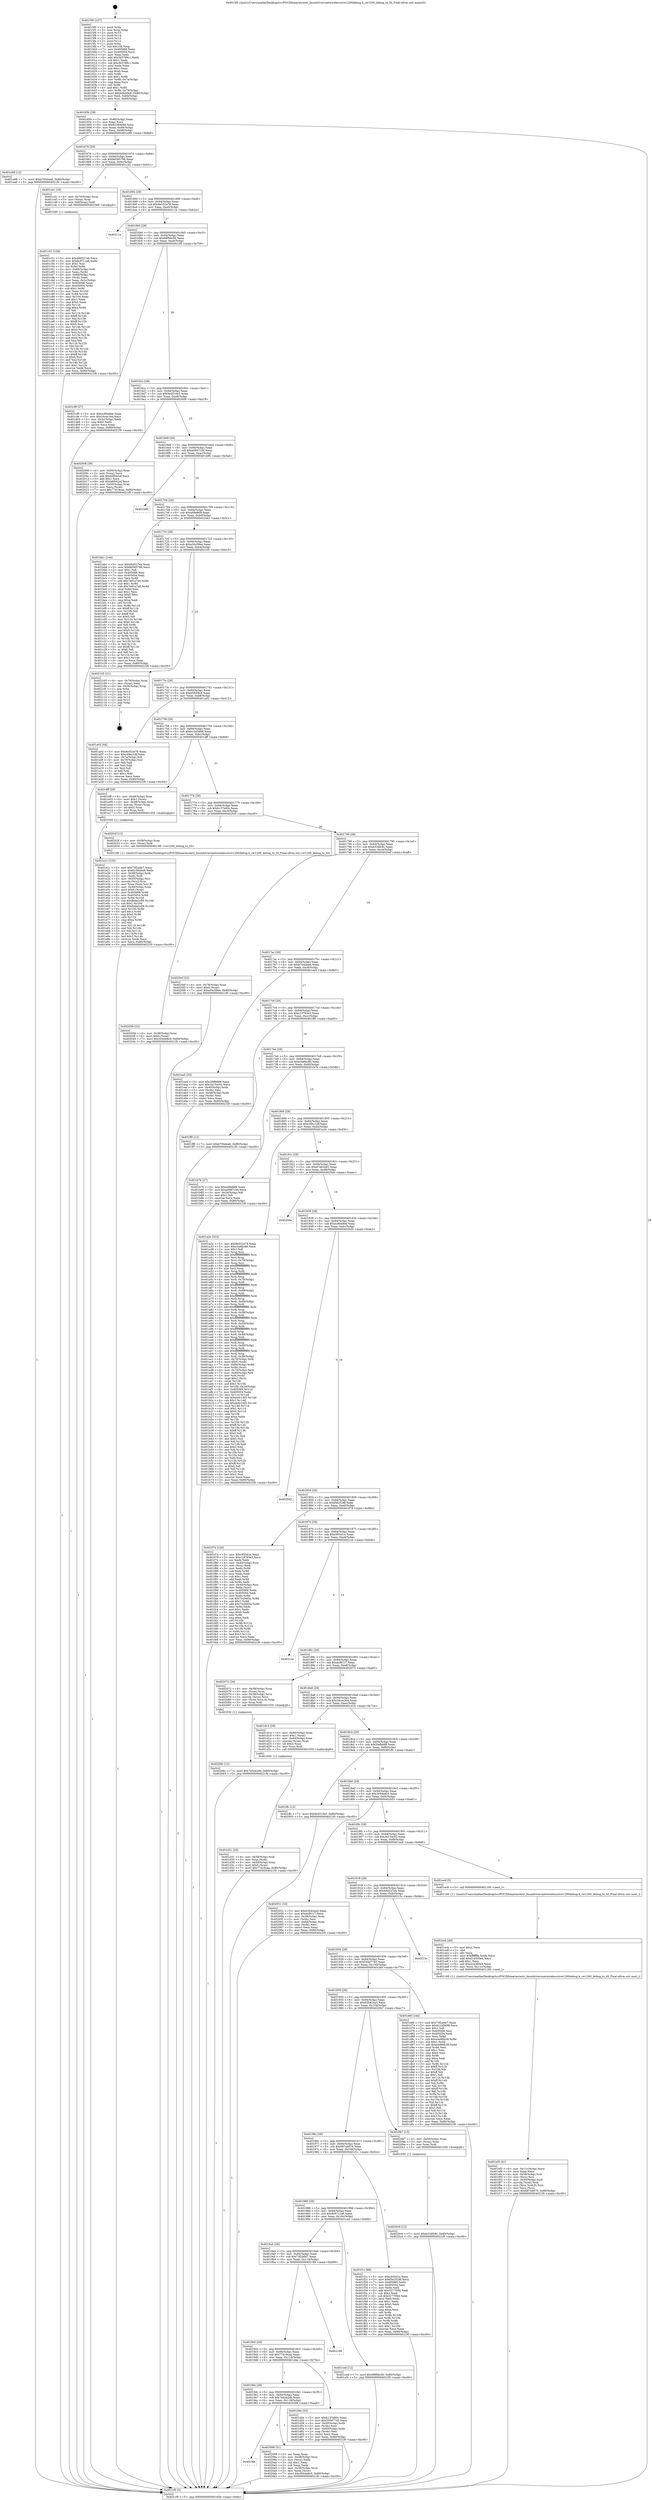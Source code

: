 digraph "0x4015f0" {
  label = "0x4015f0 (/mnt/c/Users/mathe/Desktop/tcc/POCII/binaries/extr_linuxdriversnetwirelessstcw1200debug.h_cw1200_debug_tx_ttl_Final-ollvm.out::main(0))"
  labelloc = "t"
  node[shape=record]

  Entry [label="",width=0.3,height=0.3,shape=circle,fillcolor=black,style=filled]
  "0x40165b" [label="{
     0x40165b [29]\l
     | [instrs]\l
     &nbsp;&nbsp;0x40165b \<+3\>: mov -0x80(%rbp),%eax\l
     &nbsp;&nbsp;0x40165e \<+2\>: mov %eax,%ecx\l
     &nbsp;&nbsp;0x401660 \<+6\>: sub $0x81084d48,%ecx\l
     &nbsp;&nbsp;0x401666 \<+6\>: mov %eax,-0x94(%rbp)\l
     &nbsp;&nbsp;0x40166c \<+6\>: mov %ecx,-0x98(%rbp)\l
     &nbsp;&nbsp;0x401672 \<+6\>: je 0000000000401e99 \<main+0x8a9\>\l
  }"]
  "0x401e99" [label="{
     0x401e99 [12]\l
     | [instrs]\l
     &nbsp;&nbsp;0x401e99 \<+7\>: movl $0xb704dea6,-0x80(%rbp)\l
     &nbsp;&nbsp;0x401ea0 \<+5\>: jmp 00000000004021f0 \<main+0xc00\>\l
  }"]
  "0x401678" [label="{
     0x401678 [28]\l
     | [instrs]\l
     &nbsp;&nbsp;0x401678 \<+5\>: jmp 000000000040167d \<main+0x8d\>\l
     &nbsp;&nbsp;0x40167d \<+6\>: mov -0x94(%rbp),%eax\l
     &nbsp;&nbsp;0x401683 \<+5\>: sub $0x8d585796,%eax\l
     &nbsp;&nbsp;0x401688 \<+6\>: mov %eax,-0x9c(%rbp)\l
     &nbsp;&nbsp;0x40168e \<+6\>: je 0000000000401c41 \<main+0x651\>\l
  }"]
  Exit [label="",width=0.3,height=0.3,shape=circle,fillcolor=black,style=filled,peripheries=2]
  "0x401c41" [label="{
     0x401c41 [16]\l
     | [instrs]\l
     &nbsp;&nbsp;0x401c41 \<+4\>: mov -0x70(%rbp),%rax\l
     &nbsp;&nbsp;0x401c45 \<+3\>: mov (%rax),%rax\l
     &nbsp;&nbsp;0x401c48 \<+4\>: mov 0x8(%rax),%rdi\l
     &nbsp;&nbsp;0x401c4c \<+5\>: call 0000000000401060 \<atoi@plt\>\l
     | [calls]\l
     &nbsp;&nbsp;0x401060 \{1\} (unknown)\l
  }"]
  "0x401694" [label="{
     0x401694 [28]\l
     | [instrs]\l
     &nbsp;&nbsp;0x401694 \<+5\>: jmp 0000000000401699 \<main+0xa9\>\l
     &nbsp;&nbsp;0x401699 \<+6\>: mov -0x94(%rbp),%eax\l
     &nbsp;&nbsp;0x40169f \<+5\>: sub $0x8e552e78,%eax\l
     &nbsp;&nbsp;0x4016a4 \<+6\>: mov %eax,-0xa0(%rbp)\l
     &nbsp;&nbsp;0x4016aa \<+6\>: je 000000000040211a \<main+0xb2a\>\l
  }"]
  "0x4020c6" [label="{
     0x4020c6 [12]\l
     | [instrs]\l
     &nbsp;&nbsp;0x4020c6 \<+7\>: movl $0xb334fc8c,-0x80(%rbp)\l
     &nbsp;&nbsp;0x4020cd \<+5\>: jmp 00000000004021f0 \<main+0xc00\>\l
  }"]
  "0x40211a" [label="{
     0x40211a\l
  }", style=dashed]
  "0x4016b0" [label="{
     0x4016b0 [28]\l
     | [instrs]\l
     &nbsp;&nbsp;0x4016b0 \<+5\>: jmp 00000000004016b5 \<main+0xc5\>\l
     &nbsp;&nbsp;0x4016b5 \<+6\>: mov -0x94(%rbp),%eax\l
     &nbsp;&nbsp;0x4016bb \<+5\>: sub $0x98f9dc56,%eax\l
     &nbsp;&nbsp;0x4016c0 \<+6\>: mov %eax,-0xa4(%rbp)\l
     &nbsp;&nbsp;0x4016c6 \<+6\>: je 0000000000401cf9 \<main+0x709\>\l
  }"]
  "0x4019f8" [label="{
     0x4019f8\l
  }", style=dashed]
  "0x401cf9" [label="{
     0x401cf9 [27]\l
     | [instrs]\l
     &nbsp;&nbsp;0x401cf9 \<+5\>: mov $0xec80a9ee,%eax\l
     &nbsp;&nbsp;0x401cfe \<+5\>: mov $0x24cac3a4,%ecx\l
     &nbsp;&nbsp;0x401d03 \<+3\>: mov -0x2c(%rbp),%edx\l
     &nbsp;&nbsp;0x401d06 \<+3\>: cmp $0x0,%edx\l
     &nbsp;&nbsp;0x401d09 \<+3\>: cmove %ecx,%eax\l
     &nbsp;&nbsp;0x401d0c \<+3\>: mov %eax,-0x80(%rbp)\l
     &nbsp;&nbsp;0x401d0f \<+5\>: jmp 00000000004021f0 \<main+0xc00\>\l
  }"]
  "0x4016cc" [label="{
     0x4016cc [28]\l
     | [instrs]\l
     &nbsp;&nbsp;0x4016cc \<+5\>: jmp 00000000004016d1 \<main+0xe1\>\l
     &nbsp;&nbsp;0x4016d1 \<+6\>: mov -0x94(%rbp),%eax\l
     &nbsp;&nbsp;0x4016d7 \<+5\>: sub $0x9e4510e5,%eax\l
     &nbsp;&nbsp;0x4016dc \<+6\>: mov %eax,-0xa8(%rbp)\l
     &nbsp;&nbsp;0x4016e2 \<+6\>: je 0000000000402008 \<main+0xa18\>\l
  }"]
  "0x402098" [label="{
     0x402098 [31]\l
     | [instrs]\l
     &nbsp;&nbsp;0x402098 \<+2\>: xor %eax,%eax\l
     &nbsp;&nbsp;0x40209a \<+4\>: mov -0x38(%rbp),%rcx\l
     &nbsp;&nbsp;0x40209e \<+2\>: mov (%rcx),%edx\l
     &nbsp;&nbsp;0x4020a0 \<+3\>: sub $0x1,%eax\l
     &nbsp;&nbsp;0x4020a3 \<+2\>: sub %eax,%edx\l
     &nbsp;&nbsp;0x4020a5 \<+4\>: mov -0x38(%rbp),%rcx\l
     &nbsp;&nbsp;0x4020a9 \<+2\>: mov %edx,(%rcx)\l
     &nbsp;&nbsp;0x4020ab \<+7\>: movl $0x3044e8c0,-0x80(%rbp)\l
     &nbsp;&nbsp;0x4020b2 \<+5\>: jmp 00000000004021f0 \<main+0xc00\>\l
  }"]
  "0x402008" [label="{
     0x402008 [39]\l
     | [instrs]\l
     &nbsp;&nbsp;0x402008 \<+4\>: mov -0x50(%rbp),%rax\l
     &nbsp;&nbsp;0x40200c \<+2\>: mov (%rax),%ecx\l
     &nbsp;&nbsp;0x40200e \<+6\>: add $0xb6f042ef,%ecx\l
     &nbsp;&nbsp;0x402014 \<+3\>: add $0x1,%ecx\l
     &nbsp;&nbsp;0x402017 \<+6\>: sub $0xb6f042ef,%ecx\l
     &nbsp;&nbsp;0x40201d \<+4\>: mov -0x50(%rbp),%rax\l
     &nbsp;&nbsp;0x402021 \<+2\>: mov %ecx,(%rax)\l
     &nbsp;&nbsp;0x402023 \<+7\>: movl $0x77d19caa,-0x80(%rbp)\l
     &nbsp;&nbsp;0x40202a \<+5\>: jmp 00000000004021f0 \<main+0xc00\>\l
  }"]
  "0x4016e8" [label="{
     0x4016e8 [28]\l
     | [instrs]\l
     &nbsp;&nbsp;0x4016e8 \<+5\>: jmp 00000000004016ed \<main+0xfd\>\l
     &nbsp;&nbsp;0x4016ed \<+6\>: mov -0x94(%rbp),%eax\l
     &nbsp;&nbsp;0x4016f3 \<+5\>: sub $0xa0997c3d,%eax\l
     &nbsp;&nbsp;0x4016f8 \<+6\>: mov %eax,-0xac(%rbp)\l
     &nbsp;&nbsp;0x4016fe \<+6\>: je 0000000000401b96 \<main+0x5a6\>\l
  }"]
  "0x40208c" [label="{
     0x40208c [12]\l
     | [instrs]\l
     &nbsp;&nbsp;0x40208c \<+7\>: movl $0x7e5cb2db,-0x80(%rbp)\l
     &nbsp;&nbsp;0x402093 \<+5\>: jmp 00000000004021f0 \<main+0xc00\>\l
  }"]
  "0x401b96" [label="{
     0x401b96\l
  }", style=dashed]
  "0x401704" [label="{
     0x401704 [28]\l
     | [instrs]\l
     &nbsp;&nbsp;0x401704 \<+5\>: jmp 0000000000401709 \<main+0x119\>\l
     &nbsp;&nbsp;0x401709 \<+6\>: mov -0x94(%rbp),%eax\l
     &nbsp;&nbsp;0x40170f \<+5\>: sub $0xa09efef9,%eax\l
     &nbsp;&nbsp;0x401714 \<+6\>: mov %eax,-0xb0(%rbp)\l
     &nbsp;&nbsp;0x40171a \<+6\>: je 0000000000401bb1 \<main+0x5c1\>\l
  }"]
  "0x40203b" [label="{
     0x40203b [22]\l
     | [instrs]\l
     &nbsp;&nbsp;0x40203b \<+4\>: mov -0x38(%rbp),%rax\l
     &nbsp;&nbsp;0x40203f \<+6\>: movl $0x0,(%rax)\l
     &nbsp;&nbsp;0x402045 \<+7\>: movl $0x3044e8c0,-0x80(%rbp)\l
     &nbsp;&nbsp;0x40204c \<+5\>: jmp 00000000004021f0 \<main+0xc00\>\l
  }"]
  "0x401bb1" [label="{
     0x401bb1 [144]\l
     | [instrs]\l
     &nbsp;&nbsp;0x401bb1 \<+5\>: mov $0x48d327eb,%eax\l
     &nbsp;&nbsp;0x401bb6 \<+5\>: mov $0x8d585796,%ecx\l
     &nbsp;&nbsp;0x401bbb \<+2\>: mov $0x1,%dl\l
     &nbsp;&nbsp;0x401bbd \<+7\>: mov 0x405068,%esi\l
     &nbsp;&nbsp;0x401bc4 \<+7\>: mov 0x405054,%edi\l
     &nbsp;&nbsp;0x401bcb \<+3\>: mov %esi,%r8d\l
     &nbsp;&nbsp;0x401bce \<+7\>: add $0x7e81a7a0,%r8d\l
     &nbsp;&nbsp;0x401bd5 \<+4\>: sub $0x1,%r8d\l
     &nbsp;&nbsp;0x401bd9 \<+7\>: sub $0x7e81a7a0,%r8d\l
     &nbsp;&nbsp;0x401be0 \<+4\>: imul %r8d,%esi\l
     &nbsp;&nbsp;0x401be4 \<+3\>: and $0x1,%esi\l
     &nbsp;&nbsp;0x401be7 \<+3\>: cmp $0x0,%esi\l
     &nbsp;&nbsp;0x401bea \<+4\>: sete %r9b\l
     &nbsp;&nbsp;0x401bee \<+3\>: cmp $0xa,%edi\l
     &nbsp;&nbsp;0x401bf1 \<+4\>: setl %r10b\l
     &nbsp;&nbsp;0x401bf5 \<+3\>: mov %r9b,%r11b\l
     &nbsp;&nbsp;0x401bf8 \<+4\>: xor $0xff,%r11b\l
     &nbsp;&nbsp;0x401bfc \<+3\>: mov %r10b,%bl\l
     &nbsp;&nbsp;0x401bff \<+3\>: xor $0xff,%bl\l
     &nbsp;&nbsp;0x401c02 \<+3\>: xor $0x0,%dl\l
     &nbsp;&nbsp;0x401c05 \<+3\>: mov %r11b,%r14b\l
     &nbsp;&nbsp;0x401c08 \<+4\>: and $0x0,%r14b\l
     &nbsp;&nbsp;0x401c0c \<+3\>: and %dl,%r9b\l
     &nbsp;&nbsp;0x401c0f \<+3\>: mov %bl,%r15b\l
     &nbsp;&nbsp;0x401c12 \<+4\>: and $0x0,%r15b\l
     &nbsp;&nbsp;0x401c16 \<+3\>: and %dl,%r10b\l
     &nbsp;&nbsp;0x401c19 \<+3\>: or %r9b,%r14b\l
     &nbsp;&nbsp;0x401c1c \<+3\>: or %r10b,%r15b\l
     &nbsp;&nbsp;0x401c1f \<+3\>: xor %r15b,%r14b\l
     &nbsp;&nbsp;0x401c22 \<+3\>: or %bl,%r11b\l
     &nbsp;&nbsp;0x401c25 \<+4\>: xor $0xff,%r11b\l
     &nbsp;&nbsp;0x401c29 \<+3\>: or $0x0,%dl\l
     &nbsp;&nbsp;0x401c2c \<+3\>: and %dl,%r11b\l
     &nbsp;&nbsp;0x401c2f \<+3\>: or %r11b,%r14b\l
     &nbsp;&nbsp;0x401c32 \<+4\>: test $0x1,%r14b\l
     &nbsp;&nbsp;0x401c36 \<+3\>: cmovne %ecx,%eax\l
     &nbsp;&nbsp;0x401c39 \<+3\>: mov %eax,-0x80(%rbp)\l
     &nbsp;&nbsp;0x401c3c \<+5\>: jmp 00000000004021f0 \<main+0xc00\>\l
  }"]
  "0x401720" [label="{
     0x401720 [28]\l
     | [instrs]\l
     &nbsp;&nbsp;0x401720 \<+5\>: jmp 0000000000401725 \<main+0x135\>\l
     &nbsp;&nbsp;0x401725 \<+6\>: mov -0x94(%rbp),%eax\l
     &nbsp;&nbsp;0x40172b \<+5\>: sub $0xa34c58ee,%eax\l
     &nbsp;&nbsp;0x401730 \<+6\>: mov %eax,-0xb4(%rbp)\l
     &nbsp;&nbsp;0x401736 \<+6\>: je 0000000000402105 \<main+0xb15\>\l
  }"]
  "0x401ef3" [label="{
     0x401ef3 [41]\l
     | [instrs]\l
     &nbsp;&nbsp;0x401ef3 \<+6\>: mov -0x11c(%rbp),%ecx\l
     &nbsp;&nbsp;0x401ef9 \<+3\>: imul %eax,%ecx\l
     &nbsp;&nbsp;0x401efc \<+4\>: mov -0x58(%rbp),%rsi\l
     &nbsp;&nbsp;0x401f00 \<+3\>: mov (%rsi),%rsi\l
     &nbsp;&nbsp;0x401f03 \<+4\>: mov -0x50(%rbp),%rdi\l
     &nbsp;&nbsp;0x401f07 \<+3\>: movslq (%rdi),%rdi\l
     &nbsp;&nbsp;0x401f0a \<+4\>: mov (%rsi,%rdi,8),%rsi\l
     &nbsp;&nbsp;0x401f0e \<+2\>: mov %ecx,(%rsi)\l
     &nbsp;&nbsp;0x401f10 \<+7\>: movl $0x687a4879,-0x80(%rbp)\l
     &nbsp;&nbsp;0x401f17 \<+5\>: jmp 00000000004021f0 \<main+0xc00\>\l
  }"]
  "0x402105" [label="{
     0x402105 [21]\l
     | [instrs]\l
     &nbsp;&nbsp;0x402105 \<+4\>: mov -0x78(%rbp),%rax\l
     &nbsp;&nbsp;0x402109 \<+2\>: mov (%rax),%eax\l
     &nbsp;&nbsp;0x40210b \<+4\>: lea -0x28(%rbp),%rsp\l
     &nbsp;&nbsp;0x40210f \<+1\>: pop %rbx\l
     &nbsp;&nbsp;0x402110 \<+2\>: pop %r12\l
     &nbsp;&nbsp;0x402112 \<+2\>: pop %r13\l
     &nbsp;&nbsp;0x402114 \<+2\>: pop %r14\l
     &nbsp;&nbsp;0x402116 \<+2\>: pop %r15\l
     &nbsp;&nbsp;0x402118 \<+1\>: pop %rbp\l
     &nbsp;&nbsp;0x402119 \<+1\>: ret\l
  }"]
  "0x40173c" [label="{
     0x40173c [28]\l
     | [instrs]\l
     &nbsp;&nbsp;0x40173c \<+5\>: jmp 0000000000401741 \<main+0x151\>\l
     &nbsp;&nbsp;0x401741 \<+6\>: mov -0x94(%rbp),%eax\l
     &nbsp;&nbsp;0x401747 \<+5\>: sub $0xb0fc69c8,%eax\l
     &nbsp;&nbsp;0x40174c \<+6\>: mov %eax,-0xb8(%rbp)\l
     &nbsp;&nbsp;0x401752 \<+6\>: je 0000000000401a02 \<main+0x412\>\l
  }"]
  "0x401ecb" [label="{
     0x401ecb [40]\l
     | [instrs]\l
     &nbsp;&nbsp;0x401ecb \<+5\>: mov $0x2,%ecx\l
     &nbsp;&nbsp;0x401ed0 \<+1\>: cltd\l
     &nbsp;&nbsp;0x401ed1 \<+2\>: idiv %ecx\l
     &nbsp;&nbsp;0x401ed3 \<+6\>: imul $0xfffffffe,%edx,%ecx\l
     &nbsp;&nbsp;0x401ed9 \<+6\>: add $0xd1d300e4,%ecx\l
     &nbsp;&nbsp;0x401edf \<+3\>: add $0x1,%ecx\l
     &nbsp;&nbsp;0x401ee2 \<+6\>: sub $0xd1d300e4,%ecx\l
     &nbsp;&nbsp;0x401ee8 \<+6\>: mov %ecx,-0x11c(%rbp)\l
     &nbsp;&nbsp;0x401eee \<+5\>: call 0000000000401160 \<next_i\>\l
     | [calls]\l
     &nbsp;&nbsp;0x401160 \{1\} (/mnt/c/Users/mathe/Desktop/tcc/POCII/binaries/extr_linuxdriversnetwirelessstcw1200debug.h_cw1200_debug_tx_ttl_Final-ollvm.out::next_i)\l
  }"]
  "0x401a02" [label="{
     0x401a02 [44]\l
     | [instrs]\l
     &nbsp;&nbsp;0x401a02 \<+5\>: mov $0x8e552e78,%eax\l
     &nbsp;&nbsp;0x401a07 \<+5\>: mov $0xc99cc1df,%ecx\l
     &nbsp;&nbsp;0x401a0c \<+3\>: mov -0x7a(%rbp),%dl\l
     &nbsp;&nbsp;0x401a0f \<+4\>: mov -0x79(%rbp),%sil\l
     &nbsp;&nbsp;0x401a13 \<+3\>: mov %dl,%dil\l
     &nbsp;&nbsp;0x401a16 \<+3\>: and %sil,%dil\l
     &nbsp;&nbsp;0x401a19 \<+3\>: xor %sil,%dl\l
     &nbsp;&nbsp;0x401a1c \<+3\>: or %dl,%dil\l
     &nbsp;&nbsp;0x401a1f \<+4\>: test $0x1,%dil\l
     &nbsp;&nbsp;0x401a23 \<+3\>: cmovne %ecx,%eax\l
     &nbsp;&nbsp;0x401a26 \<+3\>: mov %eax,-0x80(%rbp)\l
     &nbsp;&nbsp;0x401a29 \<+5\>: jmp 00000000004021f0 \<main+0xc00\>\l
  }"]
  "0x401758" [label="{
     0x401758 [28]\l
     | [instrs]\l
     &nbsp;&nbsp;0x401758 \<+5\>: jmp 000000000040175d \<main+0x16d\>\l
     &nbsp;&nbsp;0x40175d \<+6\>: mov -0x94(%rbp),%eax\l
     &nbsp;&nbsp;0x401763 \<+5\>: sub $0xb12d5698,%eax\l
     &nbsp;&nbsp;0x401768 \<+6\>: mov %eax,-0xbc(%rbp)\l
     &nbsp;&nbsp;0x40176e \<+6\>: je 0000000000401dff \<main+0x80f\>\l
  }"]
  "0x4021f0" [label="{
     0x4021f0 [5]\l
     | [instrs]\l
     &nbsp;&nbsp;0x4021f0 \<+5\>: jmp 000000000040165b \<main+0x6b\>\l
  }"]
  "0x4015f0" [label="{
     0x4015f0 [107]\l
     | [instrs]\l
     &nbsp;&nbsp;0x4015f0 \<+1\>: push %rbp\l
     &nbsp;&nbsp;0x4015f1 \<+3\>: mov %rsp,%rbp\l
     &nbsp;&nbsp;0x4015f4 \<+2\>: push %r15\l
     &nbsp;&nbsp;0x4015f6 \<+2\>: push %r14\l
     &nbsp;&nbsp;0x4015f8 \<+2\>: push %r13\l
     &nbsp;&nbsp;0x4015fa \<+2\>: push %r12\l
     &nbsp;&nbsp;0x4015fc \<+1\>: push %rbx\l
     &nbsp;&nbsp;0x4015fd \<+7\>: sub $0x108,%rsp\l
     &nbsp;&nbsp;0x401604 \<+7\>: mov 0x405068,%eax\l
     &nbsp;&nbsp;0x40160b \<+7\>: mov 0x405054,%ecx\l
     &nbsp;&nbsp;0x401612 \<+2\>: mov %eax,%edx\l
     &nbsp;&nbsp;0x401614 \<+6\>: add $0x3b5789c1,%edx\l
     &nbsp;&nbsp;0x40161a \<+3\>: sub $0x1,%edx\l
     &nbsp;&nbsp;0x40161d \<+6\>: sub $0x3b5789c1,%edx\l
     &nbsp;&nbsp;0x401623 \<+3\>: imul %edx,%eax\l
     &nbsp;&nbsp;0x401626 \<+3\>: and $0x1,%eax\l
     &nbsp;&nbsp;0x401629 \<+3\>: cmp $0x0,%eax\l
     &nbsp;&nbsp;0x40162c \<+4\>: sete %r8b\l
     &nbsp;&nbsp;0x401630 \<+4\>: and $0x1,%r8b\l
     &nbsp;&nbsp;0x401634 \<+4\>: mov %r8b,-0x7a(%rbp)\l
     &nbsp;&nbsp;0x401638 \<+3\>: cmp $0xa,%ecx\l
     &nbsp;&nbsp;0x40163b \<+4\>: setl %r8b\l
     &nbsp;&nbsp;0x40163f \<+4\>: and $0x1,%r8b\l
     &nbsp;&nbsp;0x401643 \<+4\>: mov %r8b,-0x79(%rbp)\l
     &nbsp;&nbsp;0x401647 \<+7\>: movl $0xb0fc69c8,-0x80(%rbp)\l
     &nbsp;&nbsp;0x40164e \<+6\>: mov %edi,-0x84(%rbp)\l
     &nbsp;&nbsp;0x401654 \<+7\>: mov %rsi,-0x90(%rbp)\l
  }"]
  "0x401e1c" [label="{
     0x401e1c [125]\l
     | [instrs]\l
     &nbsp;&nbsp;0x401e1c \<+5\>: mov $0x73f2a0e7,%ecx\l
     &nbsp;&nbsp;0x401e21 \<+5\>: mov $0x81084d48,%edx\l
     &nbsp;&nbsp;0x401e26 \<+4\>: mov -0x58(%rbp),%rdi\l
     &nbsp;&nbsp;0x401e2a \<+3\>: mov (%rdi),%rdi\l
     &nbsp;&nbsp;0x401e2d \<+4\>: mov -0x50(%rbp),%rsi\l
     &nbsp;&nbsp;0x401e31 \<+3\>: movslq (%rsi),%rsi\l
     &nbsp;&nbsp;0x401e34 \<+4\>: mov %rax,(%rdi,%rsi,8)\l
     &nbsp;&nbsp;0x401e38 \<+4\>: mov -0x40(%rbp),%rax\l
     &nbsp;&nbsp;0x401e3c \<+6\>: movl $0x0,(%rax)\l
     &nbsp;&nbsp;0x401e42 \<+8\>: mov 0x405068,%r8d\l
     &nbsp;&nbsp;0x401e4a \<+8\>: mov 0x405054,%r9d\l
     &nbsp;&nbsp;0x401e52 \<+3\>: mov %r8d,%r10d\l
     &nbsp;&nbsp;0x401e55 \<+7\>: sub $0x8ede2c69,%r10d\l
     &nbsp;&nbsp;0x401e5c \<+4\>: sub $0x1,%r10d\l
     &nbsp;&nbsp;0x401e60 \<+7\>: add $0x8ede2c69,%r10d\l
     &nbsp;&nbsp;0x401e67 \<+4\>: imul %r10d,%r8d\l
     &nbsp;&nbsp;0x401e6b \<+4\>: and $0x1,%r8d\l
     &nbsp;&nbsp;0x401e6f \<+4\>: cmp $0x0,%r8d\l
     &nbsp;&nbsp;0x401e73 \<+4\>: sete %r11b\l
     &nbsp;&nbsp;0x401e77 \<+4\>: cmp $0xa,%r9d\l
     &nbsp;&nbsp;0x401e7b \<+3\>: setl %bl\l
     &nbsp;&nbsp;0x401e7e \<+3\>: mov %r11b,%r14b\l
     &nbsp;&nbsp;0x401e81 \<+3\>: and %bl,%r14b\l
     &nbsp;&nbsp;0x401e84 \<+3\>: xor %bl,%r11b\l
     &nbsp;&nbsp;0x401e87 \<+3\>: or %r11b,%r14b\l
     &nbsp;&nbsp;0x401e8a \<+4\>: test $0x1,%r14b\l
     &nbsp;&nbsp;0x401e8e \<+3\>: cmovne %edx,%ecx\l
     &nbsp;&nbsp;0x401e91 \<+3\>: mov %ecx,-0x80(%rbp)\l
     &nbsp;&nbsp;0x401e94 \<+5\>: jmp 00000000004021f0 \<main+0xc00\>\l
  }"]
  "0x401dff" [label="{
     0x401dff [29]\l
     | [instrs]\l
     &nbsp;&nbsp;0x401dff \<+4\>: mov -0x48(%rbp),%rax\l
     &nbsp;&nbsp;0x401e03 \<+6\>: movl $0x1,(%rax)\l
     &nbsp;&nbsp;0x401e09 \<+4\>: mov -0x48(%rbp),%rax\l
     &nbsp;&nbsp;0x401e0d \<+3\>: movslq (%rax),%rax\l
     &nbsp;&nbsp;0x401e10 \<+4\>: shl $0x2,%rax\l
     &nbsp;&nbsp;0x401e14 \<+3\>: mov %rax,%rdi\l
     &nbsp;&nbsp;0x401e17 \<+5\>: call 0000000000401050 \<malloc@plt\>\l
     | [calls]\l
     &nbsp;&nbsp;0x401050 \{1\} (unknown)\l
  }"]
  "0x401774" [label="{
     0x401774 [28]\l
     | [instrs]\l
     &nbsp;&nbsp;0x401774 \<+5\>: jmp 0000000000401779 \<main+0x189\>\l
     &nbsp;&nbsp;0x401779 \<+6\>: mov -0x94(%rbp),%eax\l
     &nbsp;&nbsp;0x40177f \<+5\>: sub $0xb137e80c,%eax\l
     &nbsp;&nbsp;0x401784 \<+6\>: mov %eax,-0xc0(%rbp)\l
     &nbsp;&nbsp;0x40178a \<+6\>: je 000000000040202f \<main+0xa3f\>\l
  }"]
  "0x4019dc" [label="{
     0x4019dc [28]\l
     | [instrs]\l
     &nbsp;&nbsp;0x4019dc \<+5\>: jmp 00000000004019e1 \<main+0x3f1\>\l
     &nbsp;&nbsp;0x4019e1 \<+6\>: mov -0x94(%rbp),%eax\l
     &nbsp;&nbsp;0x4019e7 \<+5\>: sub $0x7e5cb2db,%eax\l
     &nbsp;&nbsp;0x4019ec \<+6\>: mov %eax,-0x118(%rbp)\l
     &nbsp;&nbsp;0x4019f2 \<+6\>: je 0000000000402098 \<main+0xaa8\>\l
  }"]
  "0x40202f" [label="{
     0x40202f [12]\l
     | [instrs]\l
     &nbsp;&nbsp;0x40202f \<+4\>: mov -0x58(%rbp),%rax\l
     &nbsp;&nbsp;0x402033 \<+3\>: mov (%rax),%rdi\l
     &nbsp;&nbsp;0x402036 \<+5\>: call 00000000004013f0 \<cw1200_debug_tx_ttl\>\l
     | [calls]\l
     &nbsp;&nbsp;0x4013f0 \{1\} (/mnt/c/Users/mathe/Desktop/tcc/POCII/binaries/extr_linuxdriversnetwirelessstcw1200debug.h_cw1200_debug_tx_ttl_Final-ollvm.out::cw1200_debug_tx_ttl)\l
  }"]
  "0x401790" [label="{
     0x401790 [28]\l
     | [instrs]\l
     &nbsp;&nbsp;0x401790 \<+5\>: jmp 0000000000401795 \<main+0x1a5\>\l
     &nbsp;&nbsp;0x401795 \<+6\>: mov -0x94(%rbp),%eax\l
     &nbsp;&nbsp;0x40179b \<+5\>: sub $0xb334fc8c,%eax\l
     &nbsp;&nbsp;0x4017a0 \<+6\>: mov %eax,-0xc4(%rbp)\l
     &nbsp;&nbsp;0x4017a6 \<+6\>: je 00000000004020ef \<main+0xaff\>\l
  }"]
  "0x401d4e" [label="{
     0x401d4e [33]\l
     | [instrs]\l
     &nbsp;&nbsp;0x401d4e \<+5\>: mov $0xb137e80c,%eax\l
     &nbsp;&nbsp;0x401d53 \<+5\>: mov $0x550d7745,%ecx\l
     &nbsp;&nbsp;0x401d58 \<+4\>: mov -0x50(%rbp),%rdx\l
     &nbsp;&nbsp;0x401d5c \<+2\>: mov (%rdx),%esi\l
     &nbsp;&nbsp;0x401d5e \<+4\>: mov -0x60(%rbp),%rdx\l
     &nbsp;&nbsp;0x401d62 \<+2\>: cmp (%rdx),%esi\l
     &nbsp;&nbsp;0x401d64 \<+3\>: cmovl %ecx,%eax\l
     &nbsp;&nbsp;0x401d67 \<+3\>: mov %eax,-0x80(%rbp)\l
     &nbsp;&nbsp;0x401d6a \<+5\>: jmp 00000000004021f0 \<main+0xc00\>\l
  }"]
  "0x4020ef" [label="{
     0x4020ef [22]\l
     | [instrs]\l
     &nbsp;&nbsp;0x4020ef \<+4\>: mov -0x78(%rbp),%rax\l
     &nbsp;&nbsp;0x4020f3 \<+6\>: movl $0x0,(%rax)\l
     &nbsp;&nbsp;0x4020f9 \<+7\>: movl $0xa34c58ee,-0x80(%rbp)\l
     &nbsp;&nbsp;0x402100 \<+5\>: jmp 00000000004021f0 \<main+0xc00\>\l
  }"]
  "0x4017ac" [label="{
     0x4017ac [28]\l
     | [instrs]\l
     &nbsp;&nbsp;0x4017ac \<+5\>: jmp 00000000004017b1 \<main+0x1c1\>\l
     &nbsp;&nbsp;0x4017b1 \<+6\>: mov -0x94(%rbp),%eax\l
     &nbsp;&nbsp;0x4017b7 \<+5\>: sub $0xb704dea6,%eax\l
     &nbsp;&nbsp;0x4017bc \<+6\>: mov %eax,-0xc8(%rbp)\l
     &nbsp;&nbsp;0x4017c2 \<+6\>: je 0000000000401ea5 \<main+0x8b5\>\l
  }"]
  "0x4019c0" [label="{
     0x4019c0 [28]\l
     | [instrs]\l
     &nbsp;&nbsp;0x4019c0 \<+5\>: jmp 00000000004019c5 \<main+0x3d5\>\l
     &nbsp;&nbsp;0x4019c5 \<+6\>: mov -0x94(%rbp),%eax\l
     &nbsp;&nbsp;0x4019cb \<+5\>: sub $0x77d19caa,%eax\l
     &nbsp;&nbsp;0x4019d0 \<+6\>: mov %eax,-0x114(%rbp)\l
     &nbsp;&nbsp;0x4019d6 \<+6\>: je 0000000000401d4e \<main+0x75e\>\l
  }"]
  "0x401ea5" [label="{
     0x401ea5 [33]\l
     | [instrs]\l
     &nbsp;&nbsp;0x401ea5 \<+5\>: mov $0x2fefb688,%eax\l
     &nbsp;&nbsp;0x401eaa \<+5\>: mov $0x3a154c02,%ecx\l
     &nbsp;&nbsp;0x401eaf \<+4\>: mov -0x40(%rbp),%rdx\l
     &nbsp;&nbsp;0x401eb3 \<+2\>: mov (%rdx),%esi\l
     &nbsp;&nbsp;0x401eb5 \<+4\>: mov -0x48(%rbp),%rdx\l
     &nbsp;&nbsp;0x401eb9 \<+2\>: cmp (%rdx),%esi\l
     &nbsp;&nbsp;0x401ebb \<+3\>: cmovl %ecx,%eax\l
     &nbsp;&nbsp;0x401ebe \<+3\>: mov %eax,-0x80(%rbp)\l
     &nbsp;&nbsp;0x401ec1 \<+5\>: jmp 00000000004021f0 \<main+0xc00\>\l
  }"]
  "0x4017c8" [label="{
     0x4017c8 [28]\l
     | [instrs]\l
     &nbsp;&nbsp;0x4017c8 \<+5\>: jmp 00000000004017cd \<main+0x1dd\>\l
     &nbsp;&nbsp;0x4017cd \<+6\>: mov -0x94(%rbp),%eax\l
     &nbsp;&nbsp;0x4017d3 \<+5\>: sub $0xc19783e3,%eax\l
     &nbsp;&nbsp;0x4017d8 \<+6\>: mov %eax,-0xcc(%rbp)\l
     &nbsp;&nbsp;0x4017de \<+6\>: je 0000000000401ff0 \<main+0xa00\>\l
  }"]
  "0x402189" [label="{
     0x402189\l
  }", style=dashed]
  "0x401ff0" [label="{
     0x401ff0 [12]\l
     | [instrs]\l
     &nbsp;&nbsp;0x401ff0 \<+7\>: movl $0xb704dea6,-0x80(%rbp)\l
     &nbsp;&nbsp;0x401ff7 \<+5\>: jmp 00000000004021f0 \<main+0xc00\>\l
  }"]
  "0x4017e4" [label="{
     0x4017e4 [28]\l
     | [instrs]\l
     &nbsp;&nbsp;0x4017e4 \<+5\>: jmp 00000000004017e9 \<main+0x1f9\>\l
     &nbsp;&nbsp;0x4017e9 \<+6\>: mov -0x94(%rbp),%eax\l
     &nbsp;&nbsp;0x4017ef \<+5\>: sub $0xc5a6bc80,%eax\l
     &nbsp;&nbsp;0x4017f4 \<+6\>: mov %eax,-0xd0(%rbp)\l
     &nbsp;&nbsp;0x4017fa \<+6\>: je 0000000000401b7b \<main+0x58b\>\l
  }"]
  "0x401d31" [label="{
     0x401d31 [29]\l
     | [instrs]\l
     &nbsp;&nbsp;0x401d31 \<+4\>: mov -0x58(%rbp),%rdi\l
     &nbsp;&nbsp;0x401d35 \<+3\>: mov %rax,(%rdi)\l
     &nbsp;&nbsp;0x401d38 \<+4\>: mov -0x50(%rbp),%rax\l
     &nbsp;&nbsp;0x401d3c \<+6\>: movl $0x0,(%rax)\l
     &nbsp;&nbsp;0x401d42 \<+7\>: movl $0x77d19caa,-0x80(%rbp)\l
     &nbsp;&nbsp;0x401d49 \<+5\>: jmp 00000000004021f0 \<main+0xc00\>\l
  }"]
  "0x401b7b" [label="{
     0x401b7b [27]\l
     | [instrs]\l
     &nbsp;&nbsp;0x401b7b \<+5\>: mov $0xa09efef9,%eax\l
     &nbsp;&nbsp;0x401b80 \<+5\>: mov $0xa0997c3d,%ecx\l
     &nbsp;&nbsp;0x401b85 \<+3\>: mov -0x2d(%rbp),%dl\l
     &nbsp;&nbsp;0x401b88 \<+3\>: test $0x1,%dl\l
     &nbsp;&nbsp;0x401b8b \<+3\>: cmovne %ecx,%eax\l
     &nbsp;&nbsp;0x401b8e \<+3\>: mov %eax,-0x80(%rbp)\l
     &nbsp;&nbsp;0x401b91 \<+5\>: jmp 00000000004021f0 \<main+0xc00\>\l
  }"]
  "0x401800" [label="{
     0x401800 [28]\l
     | [instrs]\l
     &nbsp;&nbsp;0x401800 \<+5\>: jmp 0000000000401805 \<main+0x215\>\l
     &nbsp;&nbsp;0x401805 \<+6\>: mov -0x94(%rbp),%eax\l
     &nbsp;&nbsp;0x40180b \<+5\>: sub $0xc99cc1df,%eax\l
     &nbsp;&nbsp;0x401810 \<+6\>: mov %eax,-0xd4(%rbp)\l
     &nbsp;&nbsp;0x401816 \<+6\>: je 0000000000401a2e \<main+0x43e\>\l
  }"]
  "0x4019a4" [label="{
     0x4019a4 [28]\l
     | [instrs]\l
     &nbsp;&nbsp;0x4019a4 \<+5\>: jmp 00000000004019a9 \<main+0x3b9\>\l
     &nbsp;&nbsp;0x4019a9 \<+6\>: mov -0x94(%rbp),%eax\l
     &nbsp;&nbsp;0x4019af \<+5\>: sub $0x73f2a0e7,%eax\l
     &nbsp;&nbsp;0x4019b4 \<+6\>: mov %eax,-0x110(%rbp)\l
     &nbsp;&nbsp;0x4019ba \<+6\>: je 0000000000402189 \<main+0xb99\>\l
  }"]
  "0x401a2e" [label="{
     0x401a2e [333]\l
     | [instrs]\l
     &nbsp;&nbsp;0x401a2e \<+5\>: mov $0x8e552e78,%eax\l
     &nbsp;&nbsp;0x401a33 \<+5\>: mov $0xc5a6bc80,%ecx\l
     &nbsp;&nbsp;0x401a38 \<+2\>: mov $0x1,%dl\l
     &nbsp;&nbsp;0x401a3a \<+3\>: mov %rsp,%rsi\l
     &nbsp;&nbsp;0x401a3d \<+4\>: add $0xfffffffffffffff0,%rsi\l
     &nbsp;&nbsp;0x401a41 \<+3\>: mov %rsi,%rsp\l
     &nbsp;&nbsp;0x401a44 \<+4\>: mov %rsi,-0x78(%rbp)\l
     &nbsp;&nbsp;0x401a48 \<+3\>: mov %rsp,%rsi\l
     &nbsp;&nbsp;0x401a4b \<+4\>: add $0xfffffffffffffff0,%rsi\l
     &nbsp;&nbsp;0x401a4f \<+3\>: mov %rsi,%rsp\l
     &nbsp;&nbsp;0x401a52 \<+3\>: mov %rsp,%rdi\l
     &nbsp;&nbsp;0x401a55 \<+4\>: add $0xfffffffffffffff0,%rdi\l
     &nbsp;&nbsp;0x401a59 \<+3\>: mov %rdi,%rsp\l
     &nbsp;&nbsp;0x401a5c \<+4\>: mov %rdi,-0x70(%rbp)\l
     &nbsp;&nbsp;0x401a60 \<+3\>: mov %rsp,%rdi\l
     &nbsp;&nbsp;0x401a63 \<+4\>: add $0xfffffffffffffff0,%rdi\l
     &nbsp;&nbsp;0x401a67 \<+3\>: mov %rdi,%rsp\l
     &nbsp;&nbsp;0x401a6a \<+4\>: mov %rdi,-0x68(%rbp)\l
     &nbsp;&nbsp;0x401a6e \<+3\>: mov %rsp,%rdi\l
     &nbsp;&nbsp;0x401a71 \<+4\>: add $0xfffffffffffffff0,%rdi\l
     &nbsp;&nbsp;0x401a75 \<+3\>: mov %rdi,%rsp\l
     &nbsp;&nbsp;0x401a78 \<+4\>: mov %rdi,-0x60(%rbp)\l
     &nbsp;&nbsp;0x401a7c \<+3\>: mov %rsp,%rdi\l
     &nbsp;&nbsp;0x401a7f \<+4\>: add $0xfffffffffffffff0,%rdi\l
     &nbsp;&nbsp;0x401a83 \<+3\>: mov %rdi,%rsp\l
     &nbsp;&nbsp;0x401a86 \<+4\>: mov %rdi,-0x58(%rbp)\l
     &nbsp;&nbsp;0x401a8a \<+3\>: mov %rsp,%rdi\l
     &nbsp;&nbsp;0x401a8d \<+4\>: add $0xfffffffffffffff0,%rdi\l
     &nbsp;&nbsp;0x401a91 \<+3\>: mov %rdi,%rsp\l
     &nbsp;&nbsp;0x401a94 \<+4\>: mov %rdi,-0x50(%rbp)\l
     &nbsp;&nbsp;0x401a98 \<+3\>: mov %rsp,%rdi\l
     &nbsp;&nbsp;0x401a9b \<+4\>: add $0xfffffffffffffff0,%rdi\l
     &nbsp;&nbsp;0x401a9f \<+3\>: mov %rdi,%rsp\l
     &nbsp;&nbsp;0x401aa2 \<+4\>: mov %rdi,-0x48(%rbp)\l
     &nbsp;&nbsp;0x401aa6 \<+3\>: mov %rsp,%rdi\l
     &nbsp;&nbsp;0x401aa9 \<+4\>: add $0xfffffffffffffff0,%rdi\l
     &nbsp;&nbsp;0x401aad \<+3\>: mov %rdi,%rsp\l
     &nbsp;&nbsp;0x401ab0 \<+4\>: mov %rdi,-0x40(%rbp)\l
     &nbsp;&nbsp;0x401ab4 \<+3\>: mov %rsp,%rdi\l
     &nbsp;&nbsp;0x401ab7 \<+4\>: add $0xfffffffffffffff0,%rdi\l
     &nbsp;&nbsp;0x401abb \<+3\>: mov %rdi,%rsp\l
     &nbsp;&nbsp;0x401abe \<+4\>: mov %rdi,-0x38(%rbp)\l
     &nbsp;&nbsp;0x401ac2 \<+4\>: mov -0x78(%rbp),%rdi\l
     &nbsp;&nbsp;0x401ac6 \<+6\>: movl $0x0,(%rdi)\l
     &nbsp;&nbsp;0x401acc \<+7\>: mov -0x84(%rbp),%r8d\l
     &nbsp;&nbsp;0x401ad3 \<+3\>: mov %r8d,(%rsi)\l
     &nbsp;&nbsp;0x401ad6 \<+4\>: mov -0x70(%rbp),%rdi\l
     &nbsp;&nbsp;0x401ada \<+7\>: mov -0x90(%rbp),%r9\l
     &nbsp;&nbsp;0x401ae1 \<+3\>: mov %r9,(%rdi)\l
     &nbsp;&nbsp;0x401ae4 \<+3\>: cmpl $0x2,(%rsi)\l
     &nbsp;&nbsp;0x401ae7 \<+4\>: setne %r10b\l
     &nbsp;&nbsp;0x401aeb \<+4\>: and $0x1,%r10b\l
     &nbsp;&nbsp;0x401aef \<+4\>: mov %r10b,-0x2d(%rbp)\l
     &nbsp;&nbsp;0x401af3 \<+8\>: mov 0x405068,%r11d\l
     &nbsp;&nbsp;0x401afb \<+7\>: mov 0x405054,%ebx\l
     &nbsp;&nbsp;0x401b02 \<+3\>: mov %r11d,%r14d\l
     &nbsp;&nbsp;0x401b05 \<+7\>: add $0xee4c14f3,%r14d\l
     &nbsp;&nbsp;0x401b0c \<+4\>: sub $0x1,%r14d\l
     &nbsp;&nbsp;0x401b10 \<+7\>: sub $0xee4c14f3,%r14d\l
     &nbsp;&nbsp;0x401b17 \<+4\>: imul %r14d,%r11d\l
     &nbsp;&nbsp;0x401b1b \<+4\>: and $0x1,%r11d\l
     &nbsp;&nbsp;0x401b1f \<+4\>: cmp $0x0,%r11d\l
     &nbsp;&nbsp;0x401b23 \<+4\>: sete %r10b\l
     &nbsp;&nbsp;0x401b27 \<+3\>: cmp $0xa,%ebx\l
     &nbsp;&nbsp;0x401b2a \<+4\>: setl %r15b\l
     &nbsp;&nbsp;0x401b2e \<+3\>: mov %r10b,%r12b\l
     &nbsp;&nbsp;0x401b31 \<+4\>: xor $0xff,%r12b\l
     &nbsp;&nbsp;0x401b35 \<+3\>: mov %r15b,%r13b\l
     &nbsp;&nbsp;0x401b38 \<+4\>: xor $0xff,%r13b\l
     &nbsp;&nbsp;0x401b3c \<+3\>: xor $0x0,%dl\l
     &nbsp;&nbsp;0x401b3f \<+3\>: mov %r12b,%sil\l
     &nbsp;&nbsp;0x401b42 \<+4\>: and $0x0,%sil\l
     &nbsp;&nbsp;0x401b46 \<+3\>: and %dl,%r10b\l
     &nbsp;&nbsp;0x401b49 \<+3\>: mov %r13b,%dil\l
     &nbsp;&nbsp;0x401b4c \<+4\>: and $0x0,%dil\l
     &nbsp;&nbsp;0x401b50 \<+3\>: and %dl,%r15b\l
     &nbsp;&nbsp;0x401b53 \<+3\>: or %r10b,%sil\l
     &nbsp;&nbsp;0x401b56 \<+3\>: or %r15b,%dil\l
     &nbsp;&nbsp;0x401b59 \<+3\>: xor %dil,%sil\l
     &nbsp;&nbsp;0x401b5c \<+3\>: or %r13b,%r12b\l
     &nbsp;&nbsp;0x401b5f \<+4\>: xor $0xff,%r12b\l
     &nbsp;&nbsp;0x401b63 \<+3\>: or $0x0,%dl\l
     &nbsp;&nbsp;0x401b66 \<+3\>: and %dl,%r12b\l
     &nbsp;&nbsp;0x401b69 \<+3\>: or %r12b,%sil\l
     &nbsp;&nbsp;0x401b6c \<+4\>: test $0x1,%sil\l
     &nbsp;&nbsp;0x401b70 \<+3\>: cmovne %ecx,%eax\l
     &nbsp;&nbsp;0x401b73 \<+3\>: mov %eax,-0x80(%rbp)\l
     &nbsp;&nbsp;0x401b76 \<+5\>: jmp 00000000004021f0 \<main+0xc00\>\l
  }"]
  "0x40181c" [label="{
     0x40181c [28]\l
     | [instrs]\l
     &nbsp;&nbsp;0x40181c \<+5\>: jmp 0000000000401821 \<main+0x231\>\l
     &nbsp;&nbsp;0x401821 \<+6\>: mov -0x94(%rbp),%eax\l
     &nbsp;&nbsp;0x401827 \<+5\>: sub $0xd7ab2e93,%eax\l
     &nbsp;&nbsp;0x40182c \<+6\>: mov %eax,-0xd8(%rbp)\l
     &nbsp;&nbsp;0x401832 \<+6\>: je 00000000004020de \<main+0xaee\>\l
  }"]
  "0x401ced" [label="{
     0x401ced [12]\l
     | [instrs]\l
     &nbsp;&nbsp;0x401ced \<+7\>: movl $0x98f9dc56,-0x80(%rbp)\l
     &nbsp;&nbsp;0x401cf4 \<+5\>: jmp 00000000004021f0 \<main+0xc00\>\l
  }"]
  "0x401c51" [label="{
     0x401c51 [156]\l
     | [instrs]\l
     &nbsp;&nbsp;0x401c51 \<+5\>: mov $0x48d327eb,%ecx\l
     &nbsp;&nbsp;0x401c56 \<+5\>: mov $0x6c9711a6,%edx\l
     &nbsp;&nbsp;0x401c5b \<+3\>: mov $0x1,%sil\l
     &nbsp;&nbsp;0x401c5e \<+3\>: xor %r8d,%r8d\l
     &nbsp;&nbsp;0x401c61 \<+4\>: mov -0x68(%rbp),%rdi\l
     &nbsp;&nbsp;0x401c65 \<+2\>: mov %eax,(%rdi)\l
     &nbsp;&nbsp;0x401c67 \<+4\>: mov -0x68(%rbp),%rdi\l
     &nbsp;&nbsp;0x401c6b \<+2\>: mov (%rdi),%eax\l
     &nbsp;&nbsp;0x401c6d \<+3\>: mov %eax,-0x2c(%rbp)\l
     &nbsp;&nbsp;0x401c70 \<+7\>: mov 0x405068,%eax\l
     &nbsp;&nbsp;0x401c77 \<+8\>: mov 0x405054,%r9d\l
     &nbsp;&nbsp;0x401c7f \<+4\>: sub $0x1,%r8d\l
     &nbsp;&nbsp;0x401c83 \<+3\>: mov %eax,%r10d\l
     &nbsp;&nbsp;0x401c86 \<+3\>: add %r8d,%r10d\l
     &nbsp;&nbsp;0x401c89 \<+4\>: imul %r10d,%eax\l
     &nbsp;&nbsp;0x401c8d \<+3\>: and $0x1,%eax\l
     &nbsp;&nbsp;0x401c90 \<+3\>: cmp $0x0,%eax\l
     &nbsp;&nbsp;0x401c93 \<+4\>: sete %r11b\l
     &nbsp;&nbsp;0x401c97 \<+4\>: cmp $0xa,%r9d\l
     &nbsp;&nbsp;0x401c9b \<+3\>: setl %bl\l
     &nbsp;&nbsp;0x401c9e \<+3\>: mov %r11b,%r14b\l
     &nbsp;&nbsp;0x401ca1 \<+4\>: xor $0xff,%r14b\l
     &nbsp;&nbsp;0x401ca5 \<+3\>: mov %bl,%r15b\l
     &nbsp;&nbsp;0x401ca8 \<+4\>: xor $0xff,%r15b\l
     &nbsp;&nbsp;0x401cac \<+4\>: xor $0x0,%sil\l
     &nbsp;&nbsp;0x401cb0 \<+3\>: mov %r14b,%r12b\l
     &nbsp;&nbsp;0x401cb3 \<+4\>: and $0x0,%r12b\l
     &nbsp;&nbsp;0x401cb7 \<+3\>: and %sil,%r11b\l
     &nbsp;&nbsp;0x401cba \<+3\>: mov %r15b,%r13b\l
     &nbsp;&nbsp;0x401cbd \<+4\>: and $0x0,%r13b\l
     &nbsp;&nbsp;0x401cc1 \<+3\>: and %sil,%bl\l
     &nbsp;&nbsp;0x401cc4 \<+3\>: or %r11b,%r12b\l
     &nbsp;&nbsp;0x401cc7 \<+3\>: or %bl,%r13b\l
     &nbsp;&nbsp;0x401cca \<+3\>: xor %r13b,%r12b\l
     &nbsp;&nbsp;0x401ccd \<+3\>: or %r15b,%r14b\l
     &nbsp;&nbsp;0x401cd0 \<+4\>: xor $0xff,%r14b\l
     &nbsp;&nbsp;0x401cd4 \<+4\>: or $0x0,%sil\l
     &nbsp;&nbsp;0x401cd8 \<+3\>: and %sil,%r14b\l
     &nbsp;&nbsp;0x401cdb \<+3\>: or %r14b,%r12b\l
     &nbsp;&nbsp;0x401cde \<+4\>: test $0x1,%r12b\l
     &nbsp;&nbsp;0x401ce2 \<+3\>: cmovne %edx,%ecx\l
     &nbsp;&nbsp;0x401ce5 \<+3\>: mov %ecx,-0x80(%rbp)\l
     &nbsp;&nbsp;0x401ce8 \<+5\>: jmp 00000000004021f0 \<main+0xc00\>\l
  }"]
  "0x401988" [label="{
     0x401988 [28]\l
     | [instrs]\l
     &nbsp;&nbsp;0x401988 \<+5\>: jmp 000000000040198d \<main+0x39d\>\l
     &nbsp;&nbsp;0x40198d \<+6\>: mov -0x94(%rbp),%eax\l
     &nbsp;&nbsp;0x401993 \<+5\>: sub $0x6c9711a6,%eax\l
     &nbsp;&nbsp;0x401998 \<+6\>: mov %eax,-0x10c(%rbp)\l
     &nbsp;&nbsp;0x40199e \<+6\>: je 0000000000401ced \<main+0x6fd\>\l
  }"]
  "0x4020de" [label="{
     0x4020de\l
  }", style=dashed]
  "0x401838" [label="{
     0x401838 [28]\l
     | [instrs]\l
     &nbsp;&nbsp;0x401838 \<+5\>: jmp 000000000040183d \<main+0x24d\>\l
     &nbsp;&nbsp;0x40183d \<+6\>: mov -0x94(%rbp),%eax\l
     &nbsp;&nbsp;0x401843 \<+5\>: sub $0xec80a9ee,%eax\l
     &nbsp;&nbsp;0x401848 \<+6\>: mov %eax,-0xdc(%rbp)\l
     &nbsp;&nbsp;0x40184e \<+6\>: je 00000000004020d2 \<main+0xae2\>\l
  }"]
  "0x401f1c" [label="{
     0x401f1c [88]\l
     | [instrs]\l
     &nbsp;&nbsp;0x401f1c \<+5\>: mov $0xc955d1e,%eax\l
     &nbsp;&nbsp;0x401f21 \<+5\>: mov $0xf5e2528f,%ecx\l
     &nbsp;&nbsp;0x401f26 \<+7\>: mov 0x405068,%edx\l
     &nbsp;&nbsp;0x401f2d \<+7\>: mov 0x405054,%esi\l
     &nbsp;&nbsp;0x401f34 \<+2\>: mov %edx,%edi\l
     &nbsp;&nbsp;0x401f36 \<+6\>: add $0x3277f3fd,%edi\l
     &nbsp;&nbsp;0x401f3c \<+3\>: sub $0x1,%edi\l
     &nbsp;&nbsp;0x401f3f \<+6\>: sub $0x3277f3fd,%edi\l
     &nbsp;&nbsp;0x401f45 \<+3\>: imul %edi,%edx\l
     &nbsp;&nbsp;0x401f48 \<+3\>: and $0x1,%edx\l
     &nbsp;&nbsp;0x401f4b \<+3\>: cmp $0x0,%edx\l
     &nbsp;&nbsp;0x401f4e \<+4\>: sete %r8b\l
     &nbsp;&nbsp;0x401f52 \<+3\>: cmp $0xa,%esi\l
     &nbsp;&nbsp;0x401f55 \<+4\>: setl %r9b\l
     &nbsp;&nbsp;0x401f59 \<+3\>: mov %r8b,%r10b\l
     &nbsp;&nbsp;0x401f5c \<+3\>: and %r9b,%r10b\l
     &nbsp;&nbsp;0x401f5f \<+3\>: xor %r9b,%r8b\l
     &nbsp;&nbsp;0x401f62 \<+3\>: or %r8b,%r10b\l
     &nbsp;&nbsp;0x401f65 \<+4\>: test $0x1,%r10b\l
     &nbsp;&nbsp;0x401f69 \<+3\>: cmovne %ecx,%eax\l
     &nbsp;&nbsp;0x401f6c \<+3\>: mov %eax,-0x80(%rbp)\l
     &nbsp;&nbsp;0x401f6f \<+5\>: jmp 00000000004021f0 \<main+0xc00\>\l
  }"]
  "0x4020d2" [label="{
     0x4020d2\l
  }", style=dashed]
  "0x401854" [label="{
     0x401854 [28]\l
     | [instrs]\l
     &nbsp;&nbsp;0x401854 \<+5\>: jmp 0000000000401859 \<main+0x269\>\l
     &nbsp;&nbsp;0x401859 \<+6\>: mov -0x94(%rbp),%eax\l
     &nbsp;&nbsp;0x40185f \<+5\>: sub $0xf5e2528f,%eax\l
     &nbsp;&nbsp;0x401864 \<+6\>: mov %eax,-0xe0(%rbp)\l
     &nbsp;&nbsp;0x40186a \<+6\>: je 0000000000401f74 \<main+0x984\>\l
  }"]
  "0x40196c" [label="{
     0x40196c [28]\l
     | [instrs]\l
     &nbsp;&nbsp;0x40196c \<+5\>: jmp 0000000000401971 \<main+0x381\>\l
     &nbsp;&nbsp;0x401971 \<+6\>: mov -0x94(%rbp),%eax\l
     &nbsp;&nbsp;0x401977 \<+5\>: sub $0x687a4879,%eax\l
     &nbsp;&nbsp;0x40197c \<+6\>: mov %eax,-0x108(%rbp)\l
     &nbsp;&nbsp;0x401982 \<+6\>: je 0000000000401f1c \<main+0x92c\>\l
  }"]
  "0x401f74" [label="{
     0x401f74 [124]\l
     | [instrs]\l
     &nbsp;&nbsp;0x401f74 \<+5\>: mov $0xc955d1e,%eax\l
     &nbsp;&nbsp;0x401f79 \<+5\>: mov $0xc19783e3,%ecx\l
     &nbsp;&nbsp;0x401f7e \<+2\>: xor %edx,%edx\l
     &nbsp;&nbsp;0x401f80 \<+4\>: mov -0x40(%rbp),%rsi\l
     &nbsp;&nbsp;0x401f84 \<+2\>: mov (%rsi),%edi\l
     &nbsp;&nbsp;0x401f86 \<+3\>: mov %edx,%r8d\l
     &nbsp;&nbsp;0x401f89 \<+3\>: sub %edi,%r8d\l
     &nbsp;&nbsp;0x401f8c \<+2\>: mov %edx,%edi\l
     &nbsp;&nbsp;0x401f8e \<+3\>: sub $0x1,%edi\l
     &nbsp;&nbsp;0x401f91 \<+3\>: add %edi,%r8d\l
     &nbsp;&nbsp;0x401f94 \<+3\>: sub %r8d,%edx\l
     &nbsp;&nbsp;0x401f97 \<+4\>: mov -0x40(%rbp),%rsi\l
     &nbsp;&nbsp;0x401f9b \<+2\>: mov %edx,(%rsi)\l
     &nbsp;&nbsp;0x401f9d \<+7\>: mov 0x405068,%edx\l
     &nbsp;&nbsp;0x401fa4 \<+7\>: mov 0x405054,%edi\l
     &nbsp;&nbsp;0x401fab \<+3\>: mov %edx,%r8d\l
     &nbsp;&nbsp;0x401fae \<+7\>: sub $0x74cf465a,%r8d\l
     &nbsp;&nbsp;0x401fb5 \<+4\>: sub $0x1,%r8d\l
     &nbsp;&nbsp;0x401fb9 \<+7\>: add $0x74cf465a,%r8d\l
     &nbsp;&nbsp;0x401fc0 \<+4\>: imul %r8d,%edx\l
     &nbsp;&nbsp;0x401fc4 \<+3\>: and $0x1,%edx\l
     &nbsp;&nbsp;0x401fc7 \<+3\>: cmp $0x0,%edx\l
     &nbsp;&nbsp;0x401fca \<+4\>: sete %r9b\l
     &nbsp;&nbsp;0x401fce \<+3\>: cmp $0xa,%edi\l
     &nbsp;&nbsp;0x401fd1 \<+4\>: setl %r10b\l
     &nbsp;&nbsp;0x401fd5 \<+3\>: mov %r9b,%r11b\l
     &nbsp;&nbsp;0x401fd8 \<+3\>: and %r10b,%r11b\l
     &nbsp;&nbsp;0x401fdb \<+3\>: xor %r10b,%r9b\l
     &nbsp;&nbsp;0x401fde \<+3\>: or %r9b,%r11b\l
     &nbsp;&nbsp;0x401fe1 \<+4\>: test $0x1,%r11b\l
     &nbsp;&nbsp;0x401fe5 \<+3\>: cmovne %ecx,%eax\l
     &nbsp;&nbsp;0x401fe8 \<+3\>: mov %eax,-0x80(%rbp)\l
     &nbsp;&nbsp;0x401feb \<+5\>: jmp 00000000004021f0 \<main+0xc00\>\l
  }"]
  "0x401870" [label="{
     0x401870 [28]\l
     | [instrs]\l
     &nbsp;&nbsp;0x401870 \<+5\>: jmp 0000000000401875 \<main+0x285\>\l
     &nbsp;&nbsp;0x401875 \<+6\>: mov -0x94(%rbp),%eax\l
     &nbsp;&nbsp;0x40187b \<+5\>: sub $0xc955d1e,%eax\l
     &nbsp;&nbsp;0x401880 \<+6\>: mov %eax,-0xe4(%rbp)\l
     &nbsp;&nbsp;0x401886 \<+6\>: je 00000000004021ce \<main+0xbde\>\l
  }"]
  "0x4020b7" [label="{
     0x4020b7 [15]\l
     | [instrs]\l
     &nbsp;&nbsp;0x4020b7 \<+4\>: mov -0x58(%rbp),%rax\l
     &nbsp;&nbsp;0x4020bb \<+3\>: mov (%rax),%rax\l
     &nbsp;&nbsp;0x4020be \<+3\>: mov %rax,%rdi\l
     &nbsp;&nbsp;0x4020c1 \<+5\>: call 0000000000401030 \<free@plt\>\l
     | [calls]\l
     &nbsp;&nbsp;0x401030 \{1\} (unknown)\l
  }"]
  "0x4021ce" [label="{
     0x4021ce\l
  }", style=dashed]
  "0x40188c" [label="{
     0x40188c [28]\l
     | [instrs]\l
     &nbsp;&nbsp;0x40188c \<+5\>: jmp 0000000000401891 \<main+0x2a1\>\l
     &nbsp;&nbsp;0x401891 \<+6\>: mov -0x94(%rbp),%eax\l
     &nbsp;&nbsp;0x401897 \<+5\>: sub $0xdcf91c7,%eax\l
     &nbsp;&nbsp;0x40189c \<+6\>: mov %eax,-0xe8(%rbp)\l
     &nbsp;&nbsp;0x4018a2 \<+6\>: je 0000000000402072 \<main+0xa82\>\l
  }"]
  "0x401950" [label="{
     0x401950 [28]\l
     | [instrs]\l
     &nbsp;&nbsp;0x401950 \<+5\>: jmp 0000000000401955 \<main+0x365\>\l
     &nbsp;&nbsp;0x401955 \<+6\>: mov -0x94(%rbp),%eax\l
     &nbsp;&nbsp;0x40195b \<+5\>: sub $0x62b424a3,%eax\l
     &nbsp;&nbsp;0x401960 \<+6\>: mov %eax,-0x104(%rbp)\l
     &nbsp;&nbsp;0x401966 \<+6\>: je 00000000004020b7 \<main+0xac7\>\l
  }"]
  "0x402072" [label="{
     0x402072 [26]\l
     | [instrs]\l
     &nbsp;&nbsp;0x402072 \<+4\>: mov -0x58(%rbp),%rax\l
     &nbsp;&nbsp;0x402076 \<+3\>: mov (%rax),%rax\l
     &nbsp;&nbsp;0x402079 \<+4\>: mov -0x38(%rbp),%rcx\l
     &nbsp;&nbsp;0x40207d \<+3\>: movslq (%rcx),%rcx\l
     &nbsp;&nbsp;0x402080 \<+4\>: mov (%rax,%rcx,8),%rax\l
     &nbsp;&nbsp;0x402084 \<+3\>: mov %rax,%rdi\l
     &nbsp;&nbsp;0x402087 \<+5\>: call 0000000000401030 \<free@plt\>\l
     | [calls]\l
     &nbsp;&nbsp;0x401030 \{1\} (unknown)\l
  }"]
  "0x4018a8" [label="{
     0x4018a8 [28]\l
     | [instrs]\l
     &nbsp;&nbsp;0x4018a8 \<+5\>: jmp 00000000004018ad \<main+0x2bd\>\l
     &nbsp;&nbsp;0x4018ad \<+6\>: mov -0x94(%rbp),%eax\l
     &nbsp;&nbsp;0x4018b3 \<+5\>: sub $0x24cac3a4,%eax\l
     &nbsp;&nbsp;0x4018b8 \<+6\>: mov %eax,-0xec(%rbp)\l
     &nbsp;&nbsp;0x4018be \<+6\>: je 0000000000401d14 \<main+0x724\>\l
  }"]
  "0x401d6f" [label="{
     0x401d6f [144]\l
     | [instrs]\l
     &nbsp;&nbsp;0x401d6f \<+5\>: mov $0x73f2a0e7,%eax\l
     &nbsp;&nbsp;0x401d74 \<+5\>: mov $0xb12d5698,%ecx\l
     &nbsp;&nbsp;0x401d79 \<+2\>: mov $0x1,%dl\l
     &nbsp;&nbsp;0x401d7b \<+7\>: mov 0x405068,%esi\l
     &nbsp;&nbsp;0x401d82 \<+7\>: mov 0x405054,%edi\l
     &nbsp;&nbsp;0x401d89 \<+3\>: mov %esi,%r8d\l
     &nbsp;&nbsp;0x401d8c \<+7\>: sub $0xe4d96b38,%r8d\l
     &nbsp;&nbsp;0x401d93 \<+4\>: sub $0x1,%r8d\l
     &nbsp;&nbsp;0x401d97 \<+7\>: add $0xe4d96b38,%r8d\l
     &nbsp;&nbsp;0x401d9e \<+4\>: imul %r8d,%esi\l
     &nbsp;&nbsp;0x401da2 \<+3\>: and $0x1,%esi\l
     &nbsp;&nbsp;0x401da5 \<+3\>: cmp $0x0,%esi\l
     &nbsp;&nbsp;0x401da8 \<+4\>: sete %r9b\l
     &nbsp;&nbsp;0x401dac \<+3\>: cmp $0xa,%edi\l
     &nbsp;&nbsp;0x401daf \<+4\>: setl %r10b\l
     &nbsp;&nbsp;0x401db3 \<+3\>: mov %r9b,%r11b\l
     &nbsp;&nbsp;0x401db6 \<+4\>: xor $0xff,%r11b\l
     &nbsp;&nbsp;0x401dba \<+3\>: mov %r10b,%bl\l
     &nbsp;&nbsp;0x401dbd \<+3\>: xor $0xff,%bl\l
     &nbsp;&nbsp;0x401dc0 \<+3\>: xor $0x1,%dl\l
     &nbsp;&nbsp;0x401dc3 \<+3\>: mov %r11b,%r14b\l
     &nbsp;&nbsp;0x401dc6 \<+4\>: and $0xff,%r14b\l
     &nbsp;&nbsp;0x401dca \<+3\>: and %dl,%r9b\l
     &nbsp;&nbsp;0x401dcd \<+3\>: mov %bl,%r15b\l
     &nbsp;&nbsp;0x401dd0 \<+4\>: and $0xff,%r15b\l
     &nbsp;&nbsp;0x401dd4 \<+3\>: and %dl,%r10b\l
     &nbsp;&nbsp;0x401dd7 \<+3\>: or %r9b,%r14b\l
     &nbsp;&nbsp;0x401dda \<+3\>: or %r10b,%r15b\l
     &nbsp;&nbsp;0x401ddd \<+3\>: xor %r15b,%r14b\l
     &nbsp;&nbsp;0x401de0 \<+3\>: or %bl,%r11b\l
     &nbsp;&nbsp;0x401de3 \<+4\>: xor $0xff,%r11b\l
     &nbsp;&nbsp;0x401de7 \<+3\>: or $0x1,%dl\l
     &nbsp;&nbsp;0x401dea \<+3\>: and %dl,%r11b\l
     &nbsp;&nbsp;0x401ded \<+3\>: or %r11b,%r14b\l
     &nbsp;&nbsp;0x401df0 \<+4\>: test $0x1,%r14b\l
     &nbsp;&nbsp;0x401df4 \<+3\>: cmovne %ecx,%eax\l
     &nbsp;&nbsp;0x401df7 \<+3\>: mov %eax,-0x80(%rbp)\l
     &nbsp;&nbsp;0x401dfa \<+5\>: jmp 00000000004021f0 \<main+0xc00\>\l
  }"]
  "0x401d14" [label="{
     0x401d14 [29]\l
     | [instrs]\l
     &nbsp;&nbsp;0x401d14 \<+4\>: mov -0x60(%rbp),%rax\l
     &nbsp;&nbsp;0x401d18 \<+6\>: movl $0x1,(%rax)\l
     &nbsp;&nbsp;0x401d1e \<+4\>: mov -0x60(%rbp),%rax\l
     &nbsp;&nbsp;0x401d22 \<+3\>: movslq (%rax),%rax\l
     &nbsp;&nbsp;0x401d25 \<+4\>: shl $0x3,%rax\l
     &nbsp;&nbsp;0x401d29 \<+3\>: mov %rax,%rdi\l
     &nbsp;&nbsp;0x401d2c \<+5\>: call 0000000000401050 \<malloc@plt\>\l
     | [calls]\l
     &nbsp;&nbsp;0x401050 \{1\} (unknown)\l
  }"]
  "0x4018c4" [label="{
     0x4018c4 [28]\l
     | [instrs]\l
     &nbsp;&nbsp;0x4018c4 \<+5\>: jmp 00000000004018c9 \<main+0x2d9\>\l
     &nbsp;&nbsp;0x4018c9 \<+6\>: mov -0x94(%rbp),%eax\l
     &nbsp;&nbsp;0x4018cf \<+5\>: sub $0x2fefb688,%eax\l
     &nbsp;&nbsp;0x4018d4 \<+6\>: mov %eax,-0xf0(%rbp)\l
     &nbsp;&nbsp;0x4018da \<+6\>: je 0000000000401ffc \<main+0xa0c\>\l
  }"]
  "0x401934" [label="{
     0x401934 [28]\l
     | [instrs]\l
     &nbsp;&nbsp;0x401934 \<+5\>: jmp 0000000000401939 \<main+0x349\>\l
     &nbsp;&nbsp;0x401939 \<+6\>: mov -0x94(%rbp),%eax\l
     &nbsp;&nbsp;0x40193f \<+5\>: sub $0x550d7745,%eax\l
     &nbsp;&nbsp;0x401944 \<+6\>: mov %eax,-0x100(%rbp)\l
     &nbsp;&nbsp;0x40194a \<+6\>: je 0000000000401d6f \<main+0x77f\>\l
  }"]
  "0x401ffc" [label="{
     0x401ffc [12]\l
     | [instrs]\l
     &nbsp;&nbsp;0x401ffc \<+7\>: movl $0x9e4510e5,-0x80(%rbp)\l
     &nbsp;&nbsp;0x402003 \<+5\>: jmp 00000000004021f0 \<main+0xc00\>\l
  }"]
  "0x4018e0" [label="{
     0x4018e0 [28]\l
     | [instrs]\l
     &nbsp;&nbsp;0x4018e0 \<+5\>: jmp 00000000004018e5 \<main+0x2f5\>\l
     &nbsp;&nbsp;0x4018e5 \<+6\>: mov -0x94(%rbp),%eax\l
     &nbsp;&nbsp;0x4018eb \<+5\>: sub $0x3044e8c0,%eax\l
     &nbsp;&nbsp;0x4018f0 \<+6\>: mov %eax,-0xf4(%rbp)\l
     &nbsp;&nbsp;0x4018f6 \<+6\>: je 0000000000402051 \<main+0xa61\>\l
  }"]
  "0x40215c" [label="{
     0x40215c\l
  }", style=dashed]
  "0x402051" [label="{
     0x402051 [33]\l
     | [instrs]\l
     &nbsp;&nbsp;0x402051 \<+5\>: mov $0x62b424a3,%eax\l
     &nbsp;&nbsp;0x402056 \<+5\>: mov $0xdcf91c7,%ecx\l
     &nbsp;&nbsp;0x40205b \<+4\>: mov -0x38(%rbp),%rdx\l
     &nbsp;&nbsp;0x40205f \<+2\>: mov (%rdx),%esi\l
     &nbsp;&nbsp;0x402061 \<+4\>: mov -0x60(%rbp),%rdx\l
     &nbsp;&nbsp;0x402065 \<+2\>: cmp (%rdx),%esi\l
     &nbsp;&nbsp;0x402067 \<+3\>: cmovl %ecx,%eax\l
     &nbsp;&nbsp;0x40206a \<+3\>: mov %eax,-0x80(%rbp)\l
     &nbsp;&nbsp;0x40206d \<+5\>: jmp 00000000004021f0 \<main+0xc00\>\l
  }"]
  "0x4018fc" [label="{
     0x4018fc [28]\l
     | [instrs]\l
     &nbsp;&nbsp;0x4018fc \<+5\>: jmp 0000000000401901 \<main+0x311\>\l
     &nbsp;&nbsp;0x401901 \<+6\>: mov -0x94(%rbp),%eax\l
     &nbsp;&nbsp;0x401907 \<+5\>: sub $0x3a154c02,%eax\l
     &nbsp;&nbsp;0x40190c \<+6\>: mov %eax,-0xf8(%rbp)\l
     &nbsp;&nbsp;0x401912 \<+6\>: je 0000000000401ec6 \<main+0x8d6\>\l
  }"]
  "0x401918" [label="{
     0x401918 [28]\l
     | [instrs]\l
     &nbsp;&nbsp;0x401918 \<+5\>: jmp 000000000040191d \<main+0x32d\>\l
     &nbsp;&nbsp;0x40191d \<+6\>: mov -0x94(%rbp),%eax\l
     &nbsp;&nbsp;0x401923 \<+5\>: sub $0x48d327eb,%eax\l
     &nbsp;&nbsp;0x401928 \<+6\>: mov %eax,-0xfc(%rbp)\l
     &nbsp;&nbsp;0x40192e \<+6\>: je 000000000040215c \<main+0xb6c\>\l
  }"]
  "0x401ec6" [label="{
     0x401ec6 [5]\l
     | [instrs]\l
     &nbsp;&nbsp;0x401ec6 \<+5\>: call 0000000000401160 \<next_i\>\l
     | [calls]\l
     &nbsp;&nbsp;0x401160 \{1\} (/mnt/c/Users/mathe/Desktop/tcc/POCII/binaries/extr_linuxdriversnetwirelessstcw1200debug.h_cw1200_debug_tx_ttl_Final-ollvm.out::next_i)\l
  }"]
  Entry -> "0x4015f0" [label=" 1"]
  "0x40165b" -> "0x401e99" [label=" 1"]
  "0x40165b" -> "0x401678" [label=" 28"]
  "0x402105" -> Exit [label=" 1"]
  "0x401678" -> "0x401c41" [label=" 1"]
  "0x401678" -> "0x401694" [label=" 27"]
  "0x4020ef" -> "0x4021f0" [label=" 1"]
  "0x401694" -> "0x40211a" [label=" 0"]
  "0x401694" -> "0x4016b0" [label=" 27"]
  "0x4020c6" -> "0x4021f0" [label=" 1"]
  "0x4016b0" -> "0x401cf9" [label=" 1"]
  "0x4016b0" -> "0x4016cc" [label=" 26"]
  "0x4020b7" -> "0x4020c6" [label=" 1"]
  "0x4016cc" -> "0x402008" [label=" 1"]
  "0x4016cc" -> "0x4016e8" [label=" 25"]
  "0x402098" -> "0x4021f0" [label=" 1"]
  "0x4016e8" -> "0x401b96" [label=" 0"]
  "0x4016e8" -> "0x401704" [label=" 25"]
  "0x4019dc" -> "0x402098" [label=" 1"]
  "0x401704" -> "0x401bb1" [label=" 1"]
  "0x401704" -> "0x401720" [label=" 24"]
  "0x4019dc" -> "0x4019f8" [label=" 0"]
  "0x401720" -> "0x402105" [label=" 1"]
  "0x401720" -> "0x40173c" [label=" 23"]
  "0x40208c" -> "0x4021f0" [label=" 1"]
  "0x40173c" -> "0x401a02" [label=" 1"]
  "0x40173c" -> "0x401758" [label=" 22"]
  "0x401a02" -> "0x4021f0" [label=" 1"]
  "0x4015f0" -> "0x40165b" [label=" 1"]
  "0x4021f0" -> "0x40165b" [label=" 28"]
  "0x402072" -> "0x40208c" [label=" 1"]
  "0x401758" -> "0x401dff" [label=" 1"]
  "0x401758" -> "0x401774" [label=" 21"]
  "0x402051" -> "0x4021f0" [label=" 2"]
  "0x401774" -> "0x40202f" [label=" 1"]
  "0x401774" -> "0x401790" [label=" 20"]
  "0x40203b" -> "0x4021f0" [label=" 1"]
  "0x401790" -> "0x4020ef" [label=" 1"]
  "0x401790" -> "0x4017ac" [label=" 19"]
  "0x40202f" -> "0x40203b" [label=" 1"]
  "0x4017ac" -> "0x401ea5" [label=" 2"]
  "0x4017ac" -> "0x4017c8" [label=" 17"]
  "0x401ffc" -> "0x4021f0" [label=" 1"]
  "0x4017c8" -> "0x401ff0" [label=" 1"]
  "0x4017c8" -> "0x4017e4" [label=" 16"]
  "0x401ff0" -> "0x4021f0" [label=" 1"]
  "0x4017e4" -> "0x401b7b" [label=" 1"]
  "0x4017e4" -> "0x401800" [label=" 15"]
  "0x401f1c" -> "0x4021f0" [label=" 1"]
  "0x401800" -> "0x401a2e" [label=" 1"]
  "0x401800" -> "0x40181c" [label=" 14"]
  "0x401ef3" -> "0x4021f0" [label=" 1"]
  "0x401a2e" -> "0x4021f0" [label=" 1"]
  "0x401b7b" -> "0x4021f0" [label=" 1"]
  "0x401bb1" -> "0x4021f0" [label=" 1"]
  "0x401c41" -> "0x401c51" [label=" 1"]
  "0x401c51" -> "0x4021f0" [label=" 1"]
  "0x401ecb" -> "0x401ef3" [label=" 1"]
  "0x40181c" -> "0x4020de" [label=" 0"]
  "0x40181c" -> "0x401838" [label=" 14"]
  "0x401ea5" -> "0x4021f0" [label=" 2"]
  "0x401838" -> "0x4020d2" [label=" 0"]
  "0x401838" -> "0x401854" [label=" 14"]
  "0x401e99" -> "0x4021f0" [label=" 1"]
  "0x401854" -> "0x401f74" [label=" 1"]
  "0x401854" -> "0x401870" [label=" 13"]
  "0x401dff" -> "0x401e1c" [label=" 1"]
  "0x401870" -> "0x4021ce" [label=" 0"]
  "0x401870" -> "0x40188c" [label=" 13"]
  "0x401d6f" -> "0x4021f0" [label=" 1"]
  "0x40188c" -> "0x402072" [label=" 1"]
  "0x40188c" -> "0x4018a8" [label=" 12"]
  "0x4019c0" -> "0x4019dc" [label=" 1"]
  "0x4018a8" -> "0x401d14" [label=" 1"]
  "0x4018a8" -> "0x4018c4" [label=" 11"]
  "0x4019c0" -> "0x401d4e" [label=" 2"]
  "0x4018c4" -> "0x401ffc" [label=" 1"]
  "0x4018c4" -> "0x4018e0" [label=" 10"]
  "0x4019a4" -> "0x4019c0" [label=" 3"]
  "0x4018e0" -> "0x402051" [label=" 2"]
  "0x4018e0" -> "0x4018fc" [label=" 8"]
  "0x4019a4" -> "0x402189" [label=" 0"]
  "0x4018fc" -> "0x401ec6" [label=" 1"]
  "0x4018fc" -> "0x401918" [label=" 7"]
  "0x401f74" -> "0x4021f0" [label=" 1"]
  "0x401918" -> "0x40215c" [label=" 0"]
  "0x401918" -> "0x401934" [label=" 7"]
  "0x402008" -> "0x4021f0" [label=" 1"]
  "0x401934" -> "0x401d6f" [label=" 1"]
  "0x401934" -> "0x401950" [label=" 6"]
  "0x401d4e" -> "0x4021f0" [label=" 2"]
  "0x401950" -> "0x4020b7" [label=" 1"]
  "0x401950" -> "0x40196c" [label=" 5"]
  "0x401e1c" -> "0x4021f0" [label=" 1"]
  "0x40196c" -> "0x401f1c" [label=" 1"]
  "0x40196c" -> "0x401988" [label=" 4"]
  "0x401ec6" -> "0x401ecb" [label=" 1"]
  "0x401988" -> "0x401ced" [label=" 1"]
  "0x401988" -> "0x4019a4" [label=" 3"]
  "0x401ced" -> "0x4021f0" [label=" 1"]
  "0x401cf9" -> "0x4021f0" [label=" 1"]
  "0x401d14" -> "0x401d31" [label=" 1"]
  "0x401d31" -> "0x4021f0" [label=" 1"]
}
